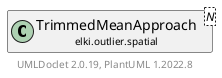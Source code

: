 @startuml
    remove .*\.(Instance|Par|Parameterizer|Factory)$
    set namespaceSeparator none
    hide empty fields
    hide empty methods

    class "<size:14>TrimmedMeanApproach.Par\n<size:10>elki.outlier.spatial" as elki.outlier.spatial.TrimmedMeanApproach.Par<N> {
        {static} +P_ID: OptionID
        #p: double
        +configure(Parameterization): void
        +make(): TrimmedMeanApproach<N>
    }

    abstract class "<size:14>AbstractNeighborhoodOutlier.Par\n<size:10>elki.outlier.spatial" as elki.outlier.spatial.AbstractNeighborhoodOutlier.Par<N>
    class "<size:14>TrimmedMeanApproach\n<size:10>elki.outlier.spatial" as elki.outlier.spatial.TrimmedMeanApproach<N> [[TrimmedMeanApproach.html]]

    elki.outlier.spatial.AbstractNeighborhoodOutlier.Par <|-- elki.outlier.spatial.TrimmedMeanApproach.Par
    elki.outlier.spatial.TrimmedMeanApproach +-- elki.outlier.spatial.TrimmedMeanApproach.Par

    center footer UMLDoclet 2.0.19, PlantUML 1.2022.8
@enduml
